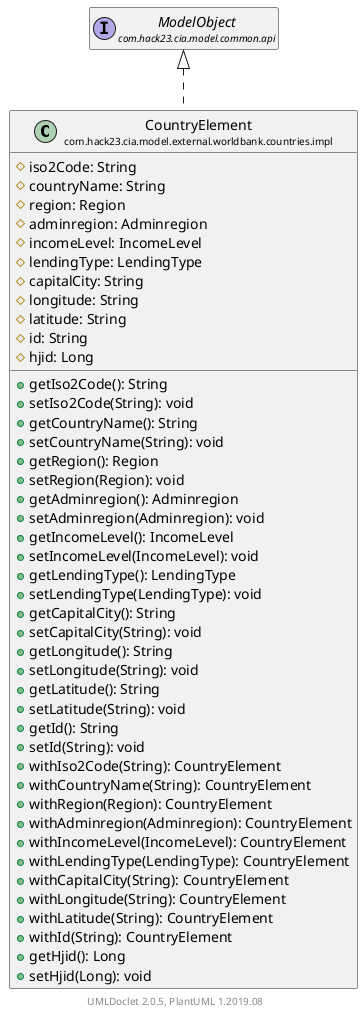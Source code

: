 @startuml
    set namespaceSeparator none
    hide empty fields
    hide empty methods

    class "<size:14>CountryElement\n<size:10>com.hack23.cia.model.external.worldbank.countries.impl" as com.hack23.cia.model.external.worldbank.countries.impl.CountryElement [[CountryElement.html]] {
        #iso2Code: String
        #countryName: String
        #region: Region
        #adminregion: Adminregion
        #incomeLevel: IncomeLevel
        #lendingType: LendingType
        #capitalCity: String
        #longitude: String
        #latitude: String
        #id: String
        #hjid: Long
        +getIso2Code(): String
        +setIso2Code(String): void
        +getCountryName(): String
        +setCountryName(String): void
        +getRegion(): Region
        +setRegion(Region): void
        +getAdminregion(): Adminregion
        +setAdminregion(Adminregion): void
        +getIncomeLevel(): IncomeLevel
        +setIncomeLevel(IncomeLevel): void
        +getLendingType(): LendingType
        +setLendingType(LendingType): void
        +getCapitalCity(): String
        +setCapitalCity(String): void
        +getLongitude(): String
        +setLongitude(String): void
        +getLatitude(): String
        +setLatitude(String): void
        +getId(): String
        +setId(String): void
        +withIso2Code(String): CountryElement
        +withCountryName(String): CountryElement
        +withRegion(Region): CountryElement
        +withAdminregion(Adminregion): CountryElement
        +withIncomeLevel(IncomeLevel): CountryElement
        +withLendingType(LendingType): CountryElement
        +withCapitalCity(String): CountryElement
        +withLongitude(String): CountryElement
        +withLatitude(String): CountryElement
        +withId(String): CountryElement
        +getHjid(): Long
        +setHjid(Long): void
    }

    interface "<size:14>ModelObject\n<size:10>com.hack23.cia.model.common.api" as com.hack23.cia.model.common.api.ModelObject

    com.hack23.cia.model.common.api.ModelObject <|.. com.hack23.cia.model.external.worldbank.countries.impl.CountryElement

    center footer UMLDoclet 2.0.5, PlantUML 1.2019.08
@enduml
